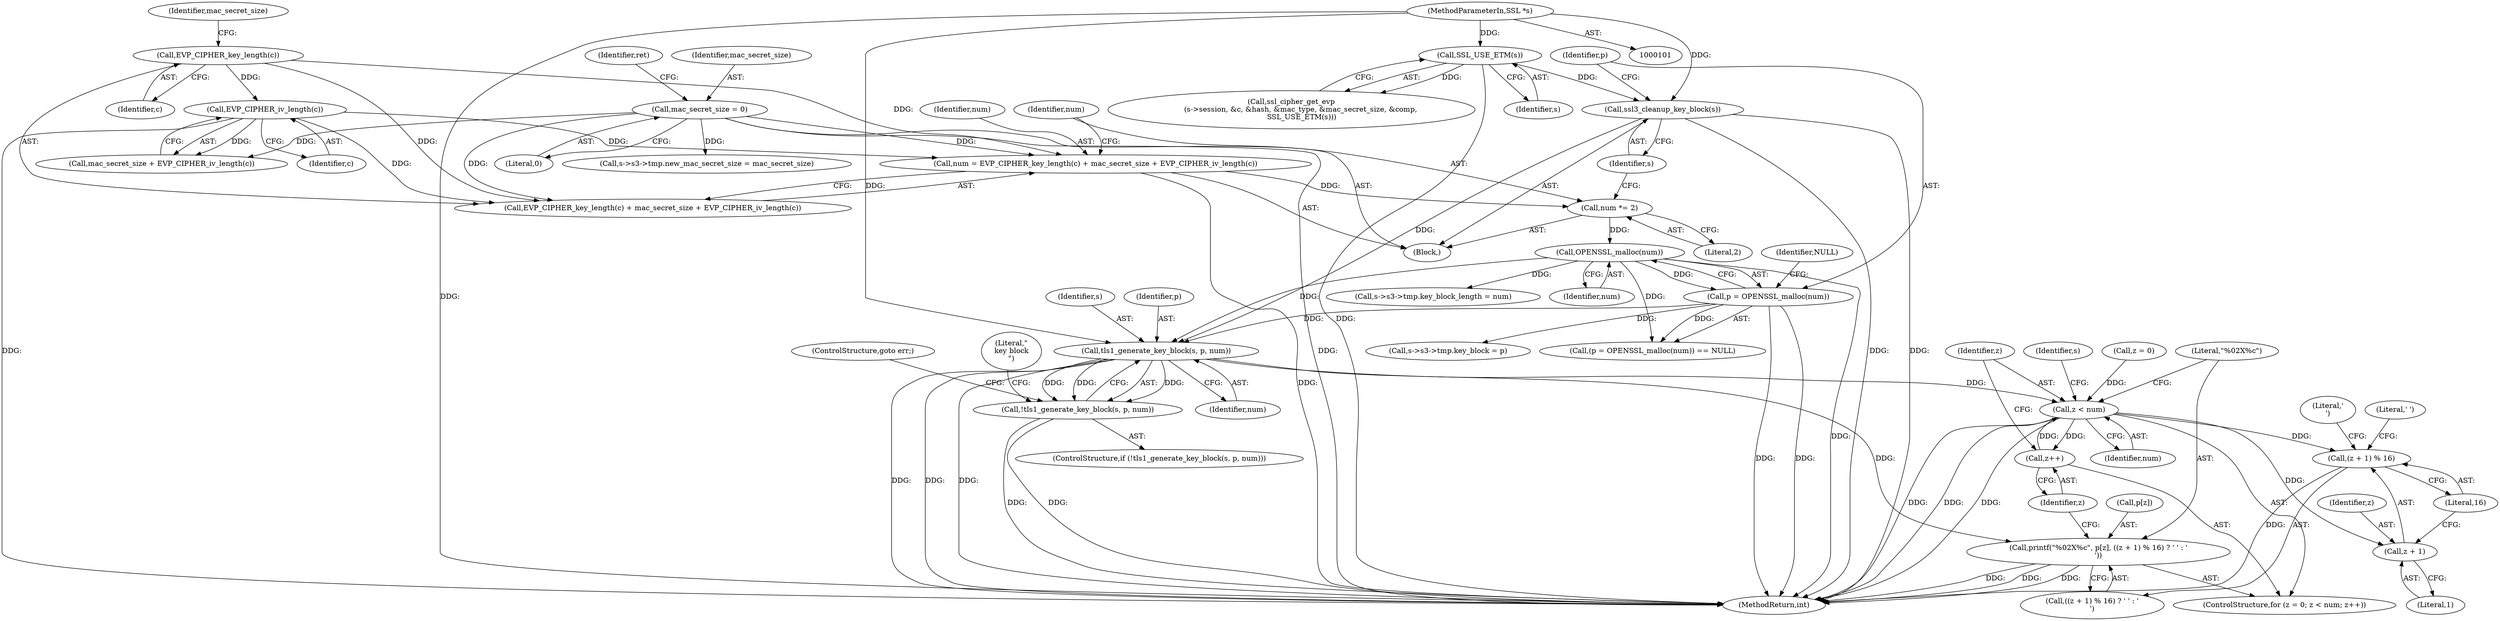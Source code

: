digraph "1_openssl_4ad93618d26a3ea23d36ad5498ff4f59eff3a4d2_5@pointer" {
"1000333" [label="(Call,tls1_generate_key_block(s, p, num))"];
"1000205" [label="(Call,ssl3_cleanup_key_block(s))"];
"1000149" [label="(Call,SSL_USE_ETM(s))"];
"1000102" [label="(MethodParameterIn,SSL *s)"];
"1000209" [label="(Call,p = OPENSSL_malloc(num))"];
"1000211" [label="(Call,OPENSSL_malloc(num))"];
"1000202" [label="(Call,num *= 2)"];
"1000193" [label="(Call,num = EVP_CIPHER_key_length(c) + mac_secret_size + EVP_CIPHER_iv_length(c))"];
"1000196" [label="(Call,EVP_CIPHER_key_length(c))"];
"1000114" [label="(Call,mac_secret_size = 0)"];
"1000200" [label="(Call,EVP_CIPHER_iv_length(c))"];
"1000332" [label="(Call,!tls1_generate_key_block(s, p, num))"];
"1000346" [label="(Call,z < num)"];
"1000349" [label="(Call,z++)"];
"1000357" [label="(Call,(z + 1) % 16)"];
"1000358" [label="(Call,z + 1)"];
"1000351" [label="(Call,printf(\"%02X%c\", p[z], ((z + 1) % 16) ? ' ' : '\n'))"];
"1000334" [label="(Identifier,s)"];
"1000436" [label="(MethodReturn,int)"];
"1000205" [label="(Call,ssl3_cleanup_key_block(s))"];
"1000150" [label="(Identifier,s)"];
"1000198" [label="(Call,mac_secret_size + EVP_CIPHER_iv_length(c))"];
"1000203" [label="(Identifier,num)"];
"1000116" [label="(Literal,0)"];
"1000357" [label="(Call,(z + 1) % 16)"];
"1000362" [label="(Literal,' ')"];
"1000119" [label="(Identifier,ret)"];
"1000209" [label="(Call,p = OPENSSL_malloc(num))"];
"1000336" [label="(Identifier,num)"];
"1000195" [label="(Call,EVP_CIPHER_key_length(c) + mac_secret_size + EVP_CIPHER_iv_length(c))"];
"1000351" [label="(Call,printf(\"%02X%c\", p[z], ((z + 1) % 16) ? ' ' : '\n'))"];
"1000356" [label="(Call,((z + 1) % 16) ? ' ' : '\n')"];
"1000228" [label="(Call,s->s3->tmp.key_block = p)"];
"1000204" [label="(Literal,2)"];
"1000331" [label="(ControlStructure,if (!tls1_generate_key_block(s, p, num)))"];
"1000358" [label="(Call,z + 1)"];
"1000213" [label="(Identifier,NULL)"];
"1000343" [label="(Call,z = 0)"];
"1000363" [label="(Literal,'\n')"];
"1000219" [label="(Call,s->s3->tmp.key_block_length = num)"];
"1000196" [label="(Call,EVP_CIPHER_key_length(c))"];
"1000337" [label="(ControlStructure,goto err;)"];
"1000211" [label="(Call,OPENSSL_malloc(num))"];
"1000199" [label="(Identifier,mac_secret_size)"];
"1000347" [label="(Identifier,z)"];
"1000339" [label="(Literal,\"\nkey block\n\")"];
"1000201" [label="(Identifier,c)"];
"1000115" [label="(Identifier,mac_secret_size)"];
"1000349" [label="(Call,z++)"];
"1000197" [label="(Identifier,c)"];
"1000210" [label="(Identifier,p)"];
"1000361" [label="(Literal,16)"];
"1000212" [label="(Identifier,num)"];
"1000184" [label="(Call,s->s3->tmp.new_mac_secret_size = mac_secret_size)"];
"1000352" [label="(Literal,\"%02X%c\")"];
"1000335" [label="(Identifier,p)"];
"1000193" [label="(Call,num = EVP_CIPHER_key_length(c) + mac_secret_size + EVP_CIPHER_iv_length(c))"];
"1000333" [label="(Call,tls1_generate_key_block(s, p, num))"];
"1000202" [label="(Call,num *= 2)"];
"1000346" [label="(Call,z < num)"];
"1000102" [label="(MethodParameterIn,SSL *s)"];
"1000348" [label="(Identifier,num)"];
"1000360" [label="(Literal,1)"];
"1000359" [label="(Identifier,z)"];
"1000208" [label="(Call,(p = OPENSSL_malloc(num)) == NULL)"];
"1000114" [label="(Call,mac_secret_size = 0)"];
"1000342" [label="(ControlStructure,for (z = 0; z < num; z++))"];
"1000149" [label="(Call,SSL_USE_ETM(s))"];
"1000353" [label="(Call,p[z])"];
"1000135" [label="(Call,ssl_cipher_get_evp\n        (s->session, &c, &hash, &mac_type, &mac_secret_size, &comp,\n         SSL_USE_ETM(s)))"];
"1000206" [label="(Identifier,s)"];
"1000332" [label="(Call,!tls1_generate_key_block(s, p, num))"];
"1000369" [label="(Identifier,s)"];
"1000350" [label="(Identifier,z)"];
"1000103" [label="(Block,)"];
"1000200" [label="(Call,EVP_CIPHER_iv_length(c))"];
"1000194" [label="(Identifier,num)"];
"1000333" -> "1000332"  [label="AST: "];
"1000333" -> "1000336"  [label="CFG: "];
"1000334" -> "1000333"  [label="AST: "];
"1000335" -> "1000333"  [label="AST: "];
"1000336" -> "1000333"  [label="AST: "];
"1000332" -> "1000333"  [label="CFG: "];
"1000333" -> "1000436"  [label="DDG: "];
"1000333" -> "1000436"  [label="DDG: "];
"1000333" -> "1000436"  [label="DDG: "];
"1000333" -> "1000332"  [label="DDG: "];
"1000333" -> "1000332"  [label="DDG: "];
"1000333" -> "1000332"  [label="DDG: "];
"1000205" -> "1000333"  [label="DDG: "];
"1000102" -> "1000333"  [label="DDG: "];
"1000209" -> "1000333"  [label="DDG: "];
"1000211" -> "1000333"  [label="DDG: "];
"1000333" -> "1000346"  [label="DDG: "];
"1000333" -> "1000351"  [label="DDG: "];
"1000205" -> "1000103"  [label="AST: "];
"1000205" -> "1000206"  [label="CFG: "];
"1000206" -> "1000205"  [label="AST: "];
"1000210" -> "1000205"  [label="CFG: "];
"1000205" -> "1000436"  [label="DDG: "];
"1000205" -> "1000436"  [label="DDG: "];
"1000149" -> "1000205"  [label="DDG: "];
"1000102" -> "1000205"  [label="DDG: "];
"1000149" -> "1000135"  [label="AST: "];
"1000149" -> "1000150"  [label="CFG: "];
"1000150" -> "1000149"  [label="AST: "];
"1000135" -> "1000149"  [label="CFG: "];
"1000149" -> "1000436"  [label="DDG: "];
"1000149" -> "1000135"  [label="DDG: "];
"1000102" -> "1000149"  [label="DDG: "];
"1000102" -> "1000101"  [label="AST: "];
"1000102" -> "1000436"  [label="DDG: "];
"1000209" -> "1000208"  [label="AST: "];
"1000209" -> "1000211"  [label="CFG: "];
"1000210" -> "1000209"  [label="AST: "];
"1000211" -> "1000209"  [label="AST: "];
"1000213" -> "1000209"  [label="CFG: "];
"1000209" -> "1000436"  [label="DDG: "];
"1000209" -> "1000436"  [label="DDG: "];
"1000209" -> "1000208"  [label="DDG: "];
"1000211" -> "1000209"  [label="DDG: "];
"1000209" -> "1000228"  [label="DDG: "];
"1000211" -> "1000212"  [label="CFG: "];
"1000212" -> "1000211"  [label="AST: "];
"1000211" -> "1000436"  [label="DDG: "];
"1000211" -> "1000208"  [label="DDG: "];
"1000202" -> "1000211"  [label="DDG: "];
"1000211" -> "1000219"  [label="DDG: "];
"1000202" -> "1000103"  [label="AST: "];
"1000202" -> "1000204"  [label="CFG: "];
"1000203" -> "1000202"  [label="AST: "];
"1000204" -> "1000202"  [label="AST: "];
"1000206" -> "1000202"  [label="CFG: "];
"1000193" -> "1000202"  [label="DDG: "];
"1000193" -> "1000103"  [label="AST: "];
"1000193" -> "1000195"  [label="CFG: "];
"1000194" -> "1000193"  [label="AST: "];
"1000195" -> "1000193"  [label="AST: "];
"1000203" -> "1000193"  [label="CFG: "];
"1000193" -> "1000436"  [label="DDG: "];
"1000196" -> "1000193"  [label="DDG: "];
"1000114" -> "1000193"  [label="DDG: "];
"1000200" -> "1000193"  [label="DDG: "];
"1000196" -> "1000195"  [label="AST: "];
"1000196" -> "1000197"  [label="CFG: "];
"1000197" -> "1000196"  [label="AST: "];
"1000199" -> "1000196"  [label="CFG: "];
"1000196" -> "1000195"  [label="DDG: "];
"1000196" -> "1000200"  [label="DDG: "];
"1000114" -> "1000103"  [label="AST: "];
"1000114" -> "1000116"  [label="CFG: "];
"1000115" -> "1000114"  [label="AST: "];
"1000116" -> "1000114"  [label="AST: "];
"1000119" -> "1000114"  [label="CFG: "];
"1000114" -> "1000436"  [label="DDG: "];
"1000114" -> "1000184"  [label="DDG: "];
"1000114" -> "1000195"  [label="DDG: "];
"1000114" -> "1000198"  [label="DDG: "];
"1000200" -> "1000198"  [label="AST: "];
"1000200" -> "1000201"  [label="CFG: "];
"1000201" -> "1000200"  [label="AST: "];
"1000198" -> "1000200"  [label="CFG: "];
"1000200" -> "1000436"  [label="DDG: "];
"1000200" -> "1000195"  [label="DDG: "];
"1000200" -> "1000198"  [label="DDG: "];
"1000332" -> "1000331"  [label="AST: "];
"1000337" -> "1000332"  [label="CFG: "];
"1000339" -> "1000332"  [label="CFG: "];
"1000332" -> "1000436"  [label="DDG: "];
"1000332" -> "1000436"  [label="DDG: "];
"1000346" -> "1000342"  [label="AST: "];
"1000346" -> "1000348"  [label="CFG: "];
"1000347" -> "1000346"  [label="AST: "];
"1000348" -> "1000346"  [label="AST: "];
"1000352" -> "1000346"  [label="CFG: "];
"1000369" -> "1000346"  [label="CFG: "];
"1000346" -> "1000436"  [label="DDG: "];
"1000346" -> "1000436"  [label="DDG: "];
"1000346" -> "1000436"  [label="DDG: "];
"1000343" -> "1000346"  [label="DDG: "];
"1000349" -> "1000346"  [label="DDG: "];
"1000346" -> "1000349"  [label="DDG: "];
"1000346" -> "1000357"  [label="DDG: "];
"1000346" -> "1000358"  [label="DDG: "];
"1000349" -> "1000342"  [label="AST: "];
"1000349" -> "1000350"  [label="CFG: "];
"1000350" -> "1000349"  [label="AST: "];
"1000347" -> "1000349"  [label="CFG: "];
"1000357" -> "1000356"  [label="AST: "];
"1000357" -> "1000361"  [label="CFG: "];
"1000358" -> "1000357"  [label="AST: "];
"1000361" -> "1000357"  [label="AST: "];
"1000362" -> "1000357"  [label="CFG: "];
"1000363" -> "1000357"  [label="CFG: "];
"1000357" -> "1000436"  [label="DDG: "];
"1000358" -> "1000360"  [label="CFG: "];
"1000359" -> "1000358"  [label="AST: "];
"1000360" -> "1000358"  [label="AST: "];
"1000361" -> "1000358"  [label="CFG: "];
"1000351" -> "1000342"  [label="AST: "];
"1000351" -> "1000356"  [label="CFG: "];
"1000352" -> "1000351"  [label="AST: "];
"1000353" -> "1000351"  [label="AST: "];
"1000356" -> "1000351"  [label="AST: "];
"1000350" -> "1000351"  [label="CFG: "];
"1000351" -> "1000436"  [label="DDG: "];
"1000351" -> "1000436"  [label="DDG: "];
"1000351" -> "1000436"  [label="DDG: "];
}
